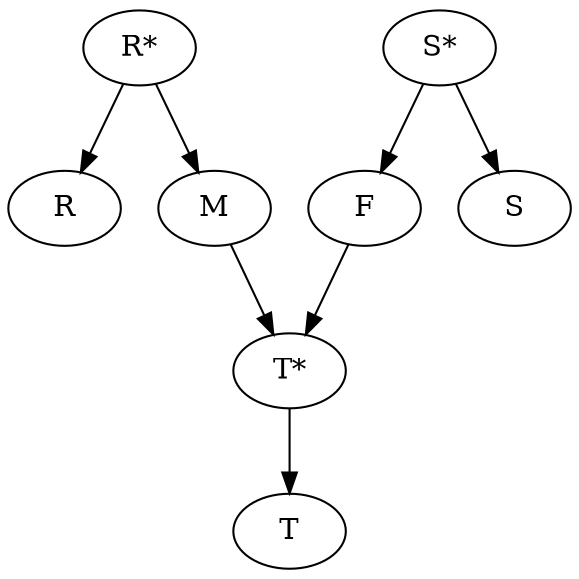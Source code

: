 digraph {
    graph [ratio=1]
    "R*" -> R
    "R*" -> M
    M -> "T*"

    "S*" -> F
    "S*" -> S
    F -> "T*"

    "T*" -> T
}
